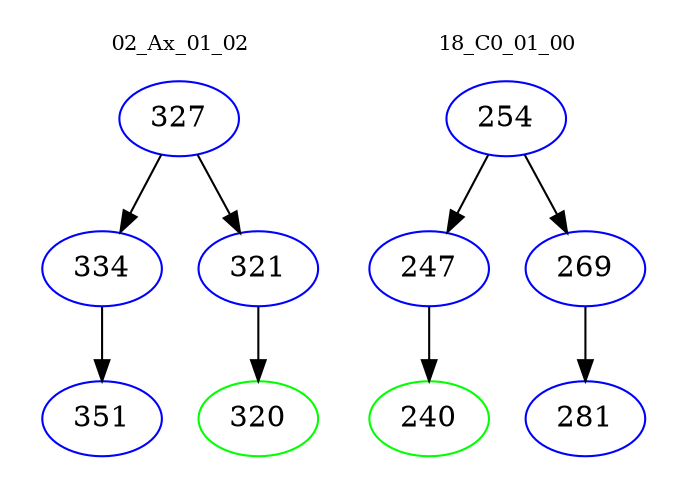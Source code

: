digraph{
subgraph cluster_0 {
color = white
label = "02_Ax_01_02";
fontsize=10;
T0_327 [label="327", color="blue"]
T0_327 -> T0_334 [color="black"]
T0_334 [label="334", color="blue"]
T0_334 -> T0_351 [color="black"]
T0_351 [label="351", color="blue"]
T0_327 -> T0_321 [color="black"]
T0_321 [label="321", color="blue"]
T0_321 -> T0_320 [color="black"]
T0_320 [label="320", color="green"]
}
subgraph cluster_1 {
color = white
label = "18_C0_01_00";
fontsize=10;
T1_254 [label="254", color="blue"]
T1_254 -> T1_247 [color="black"]
T1_247 [label="247", color="blue"]
T1_247 -> T1_240 [color="black"]
T1_240 [label="240", color="green"]
T1_254 -> T1_269 [color="black"]
T1_269 [label="269", color="blue"]
T1_269 -> T1_281 [color="black"]
T1_281 [label="281", color="blue"]
}
}

